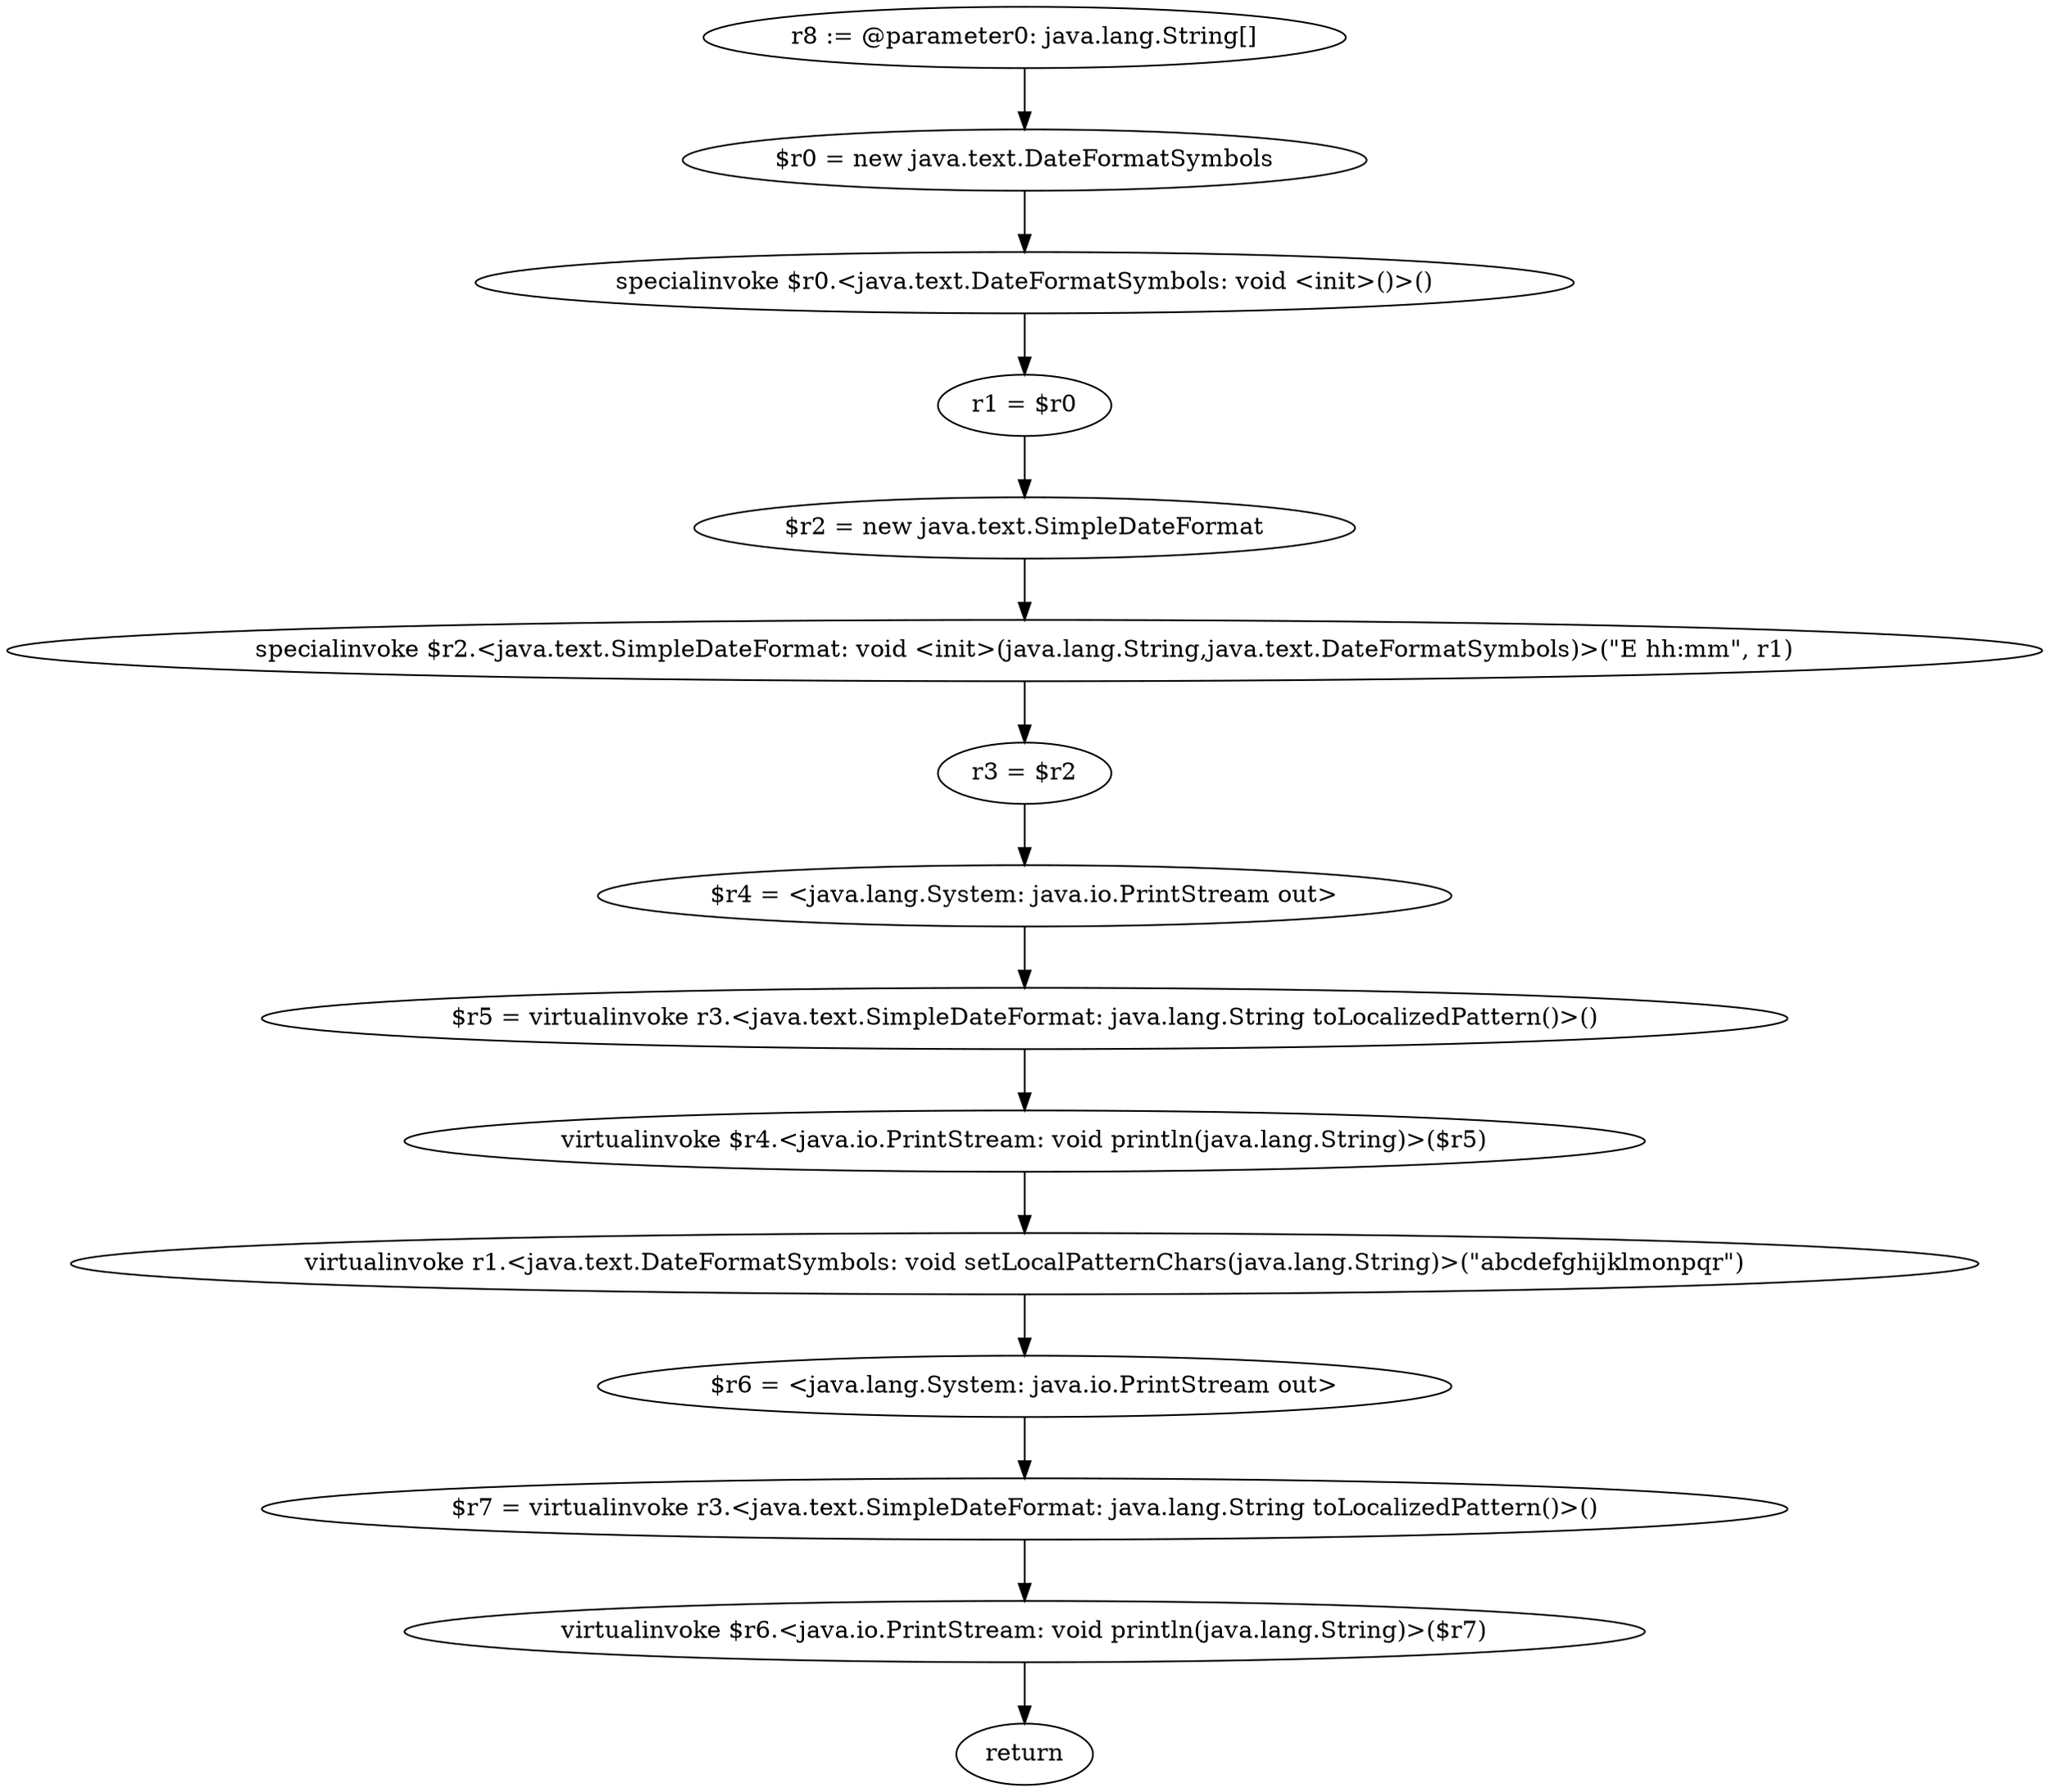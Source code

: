 digraph "unitGraph" {
    "r8 := @parameter0: java.lang.String[]"
    "$r0 = new java.text.DateFormatSymbols"
    "specialinvoke $r0.<java.text.DateFormatSymbols: void <init>()>()"
    "r1 = $r0"
    "$r2 = new java.text.SimpleDateFormat"
    "specialinvoke $r2.<java.text.SimpleDateFormat: void <init>(java.lang.String,java.text.DateFormatSymbols)>(\"E hh:mm\", r1)"
    "r3 = $r2"
    "$r4 = <java.lang.System: java.io.PrintStream out>"
    "$r5 = virtualinvoke r3.<java.text.SimpleDateFormat: java.lang.String toLocalizedPattern()>()"
    "virtualinvoke $r4.<java.io.PrintStream: void println(java.lang.String)>($r5)"
    "virtualinvoke r1.<java.text.DateFormatSymbols: void setLocalPatternChars(java.lang.String)>(\"abcdefghijklmonpqr\")"
    "$r6 = <java.lang.System: java.io.PrintStream out>"
    "$r7 = virtualinvoke r3.<java.text.SimpleDateFormat: java.lang.String toLocalizedPattern()>()"
    "virtualinvoke $r6.<java.io.PrintStream: void println(java.lang.String)>($r7)"
    "return"
    "r8 := @parameter0: java.lang.String[]"->"$r0 = new java.text.DateFormatSymbols";
    "$r0 = new java.text.DateFormatSymbols"->"specialinvoke $r0.<java.text.DateFormatSymbols: void <init>()>()";
    "specialinvoke $r0.<java.text.DateFormatSymbols: void <init>()>()"->"r1 = $r0";
    "r1 = $r0"->"$r2 = new java.text.SimpleDateFormat";
    "$r2 = new java.text.SimpleDateFormat"->"specialinvoke $r2.<java.text.SimpleDateFormat: void <init>(java.lang.String,java.text.DateFormatSymbols)>(\"E hh:mm\", r1)";
    "specialinvoke $r2.<java.text.SimpleDateFormat: void <init>(java.lang.String,java.text.DateFormatSymbols)>(\"E hh:mm\", r1)"->"r3 = $r2";
    "r3 = $r2"->"$r4 = <java.lang.System: java.io.PrintStream out>";
    "$r4 = <java.lang.System: java.io.PrintStream out>"->"$r5 = virtualinvoke r3.<java.text.SimpleDateFormat: java.lang.String toLocalizedPattern()>()";
    "$r5 = virtualinvoke r3.<java.text.SimpleDateFormat: java.lang.String toLocalizedPattern()>()"->"virtualinvoke $r4.<java.io.PrintStream: void println(java.lang.String)>($r5)";
    "virtualinvoke $r4.<java.io.PrintStream: void println(java.lang.String)>($r5)"->"virtualinvoke r1.<java.text.DateFormatSymbols: void setLocalPatternChars(java.lang.String)>(\"abcdefghijklmonpqr\")";
    "virtualinvoke r1.<java.text.DateFormatSymbols: void setLocalPatternChars(java.lang.String)>(\"abcdefghijklmonpqr\")"->"$r6 = <java.lang.System: java.io.PrintStream out>";
    "$r6 = <java.lang.System: java.io.PrintStream out>"->"$r7 = virtualinvoke r3.<java.text.SimpleDateFormat: java.lang.String toLocalizedPattern()>()";
    "$r7 = virtualinvoke r3.<java.text.SimpleDateFormat: java.lang.String toLocalizedPattern()>()"->"virtualinvoke $r6.<java.io.PrintStream: void println(java.lang.String)>($r7)";
    "virtualinvoke $r6.<java.io.PrintStream: void println(java.lang.String)>($r7)"->"return";
}
